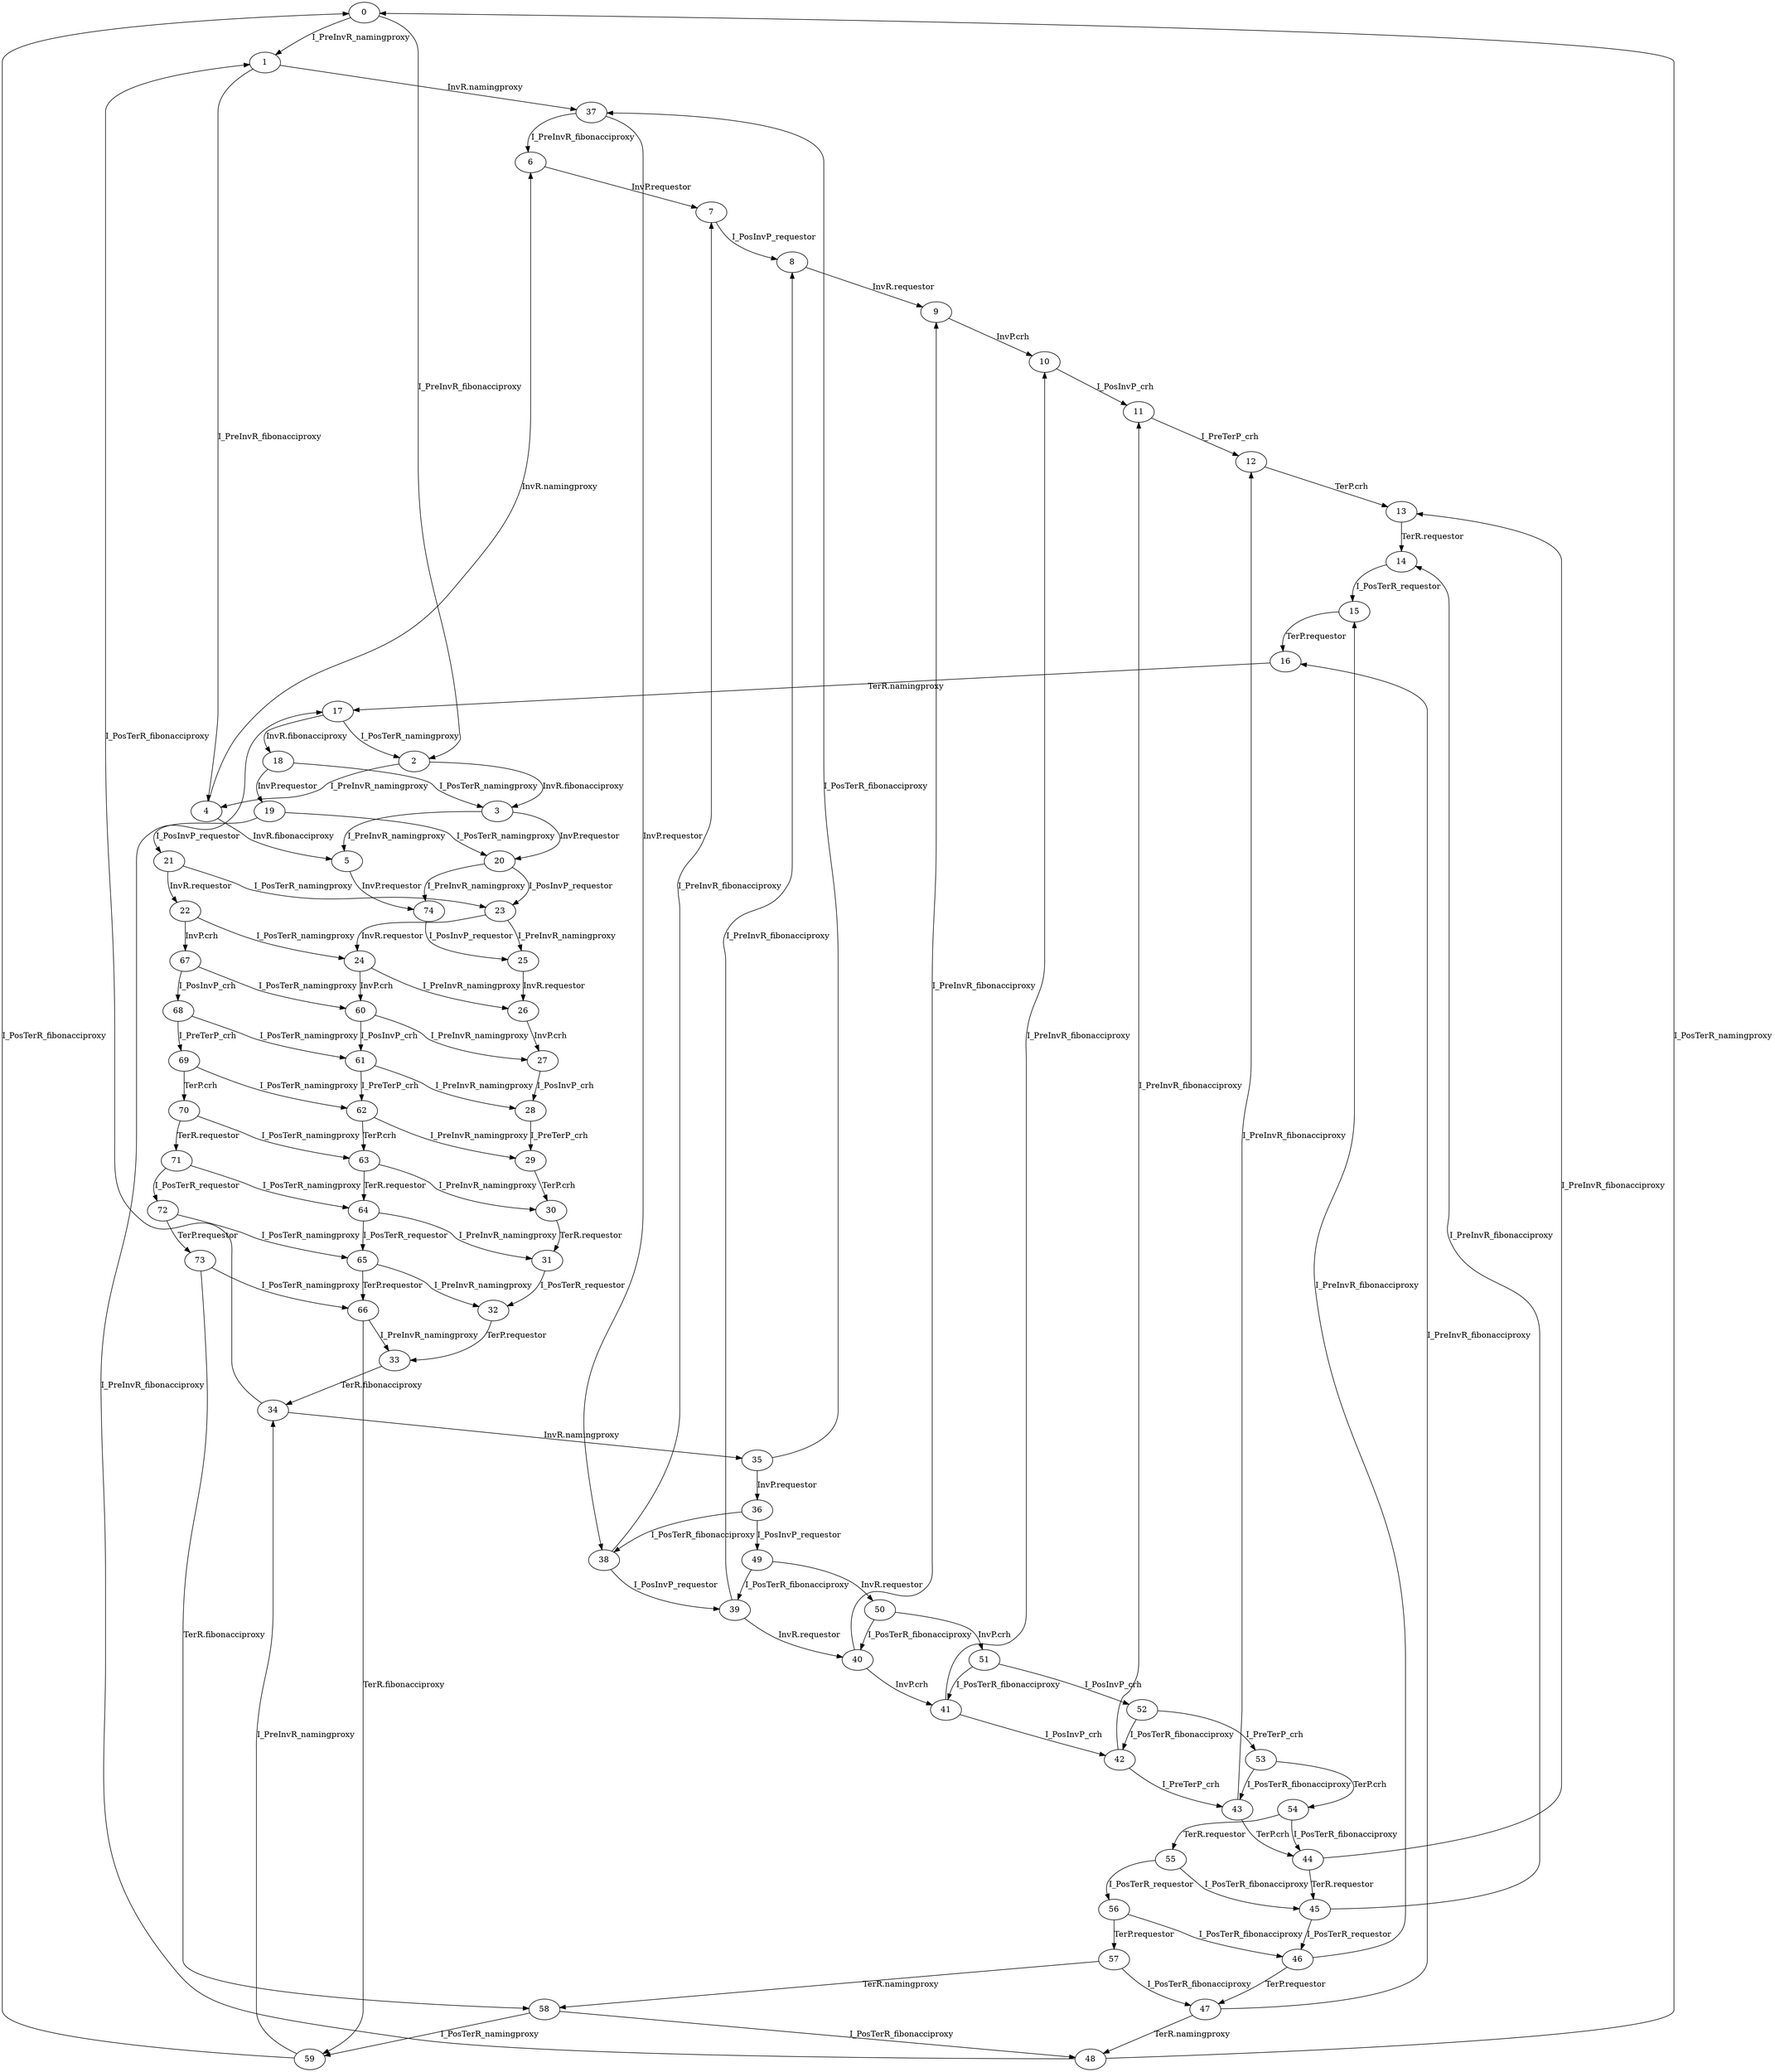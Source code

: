 digraph G {
  0 -> 1 [ label="I_PreInvR_namingproxy" ];
  0 -> 2 [ label="I_PreInvR_fibonacciproxy" ];
  1 -> 37 [ label="InvR.namingproxy" ];
  1 -> 4 [ label="I_PreInvR_fibonacciproxy" ];
  2 -> 3 [ label="InvR.fibonacciproxy" ];
  2 -> 4 [ label="I_PreInvR_namingproxy" ];
  3 -> 20 [ label="InvP.requestor" ];
  3 -> 5 [ label="I_PreInvR_namingproxy" ];
  4 -> 5 [ label="InvR.fibonacciproxy" ];
  4 -> 6 [ label="InvR.namingproxy" ];
  5 -> 74 [ label="InvP.requestor" ];
  6 -> 7 [ label="InvP.requestor" ];
  7 -> 8 [ label="I_PosInvP_requestor" ];
  8 -> 9 [ label="InvR.requestor" ];
  9 -> 10 [ label="InvP.crh" ];
  10 -> 11 [ label="I_PosInvP_crh" ];
  11 -> 12 [ label="I_PreTerP_crh" ];
  12 -> 13 [ label="TerP.crh" ];
  13 -> 14 [ label="TerR.requestor" ];
  14 -> 15 [ label="I_PosTerR_requestor" ];
  15 -> 16 [ label="TerP.requestor" ];
  16 -> 17 [ label="TerR.namingproxy" ];
  17 -> 18 [ label="InvR.fibonacciproxy" ];
  17 -> 2 [ label="I_PosTerR_namingproxy" ];
  18 -> 19 [ label="InvP.requestor" ];
  18 -> 3 [ label="I_PosTerR_namingproxy" ];
  19 -> 20 [ label="I_PosTerR_namingproxy" ];
  19 -> 21 [ label="I_PosInvP_requestor" ];
  20 -> 74 [ label="I_PreInvR_namingproxy" ];
  20 -> 23 [ label="I_PosInvP_requestor" ];
  21 -> 22 [ label="InvR.requestor" ];
  21 -> 23 [ label="I_PosTerR_namingproxy" ];
  22 -> 67 [ label="InvP.crh" ];
  22 -> 24 [ label="I_PosTerR_namingproxy" ];
  23 -> 24 [ label="InvR.requestor" ];
  23 -> 25 [ label="I_PreInvR_namingproxy" ];
  24 -> 60 [ label="InvP.crh" ];
  24 -> 26 [ label="I_PreInvR_namingproxy" ];
  25 -> 26 [ label="InvR.requestor" ];
  26 -> 27 [ label="InvP.crh" ];
  27 -> 28 [ label="I_PosInvP_crh" ];
  28 -> 29 [ label="I_PreTerP_crh" ];
  29 -> 30 [ label="TerP.crh" ];
  30 -> 31 [ label="TerR.requestor" ];
  31 -> 32 [ label="I_PosTerR_requestor" ];
  32 -> 33 [ label="TerP.requestor" ];
  33 -> 34 [ label="TerR.fibonacciproxy" ];
  34 -> 35 [ label="InvR.namingproxy" ];
  34 -> 1 [ label="I_PosTerR_fibonacciproxy" ];
  35 -> 36 [ label="InvP.requestor" ];
  35 -> 37 [ label="I_PosTerR_fibonacciproxy" ];
  36 -> 38 [ label="I_PosTerR_fibonacciproxy" ];
  36 -> 49 [ label="I_PosInvP_requestor" ];
  37 -> 38 [ label="InvP.requestor" ];
  37 -> 6 [ label="I_PreInvR_fibonacciproxy" ];
  38 -> 7 [ label="I_PreInvR_fibonacciproxy" ];
  38 -> 39 [ label="I_PosInvP_requestor" ];
  39 -> 40 [ label="InvR.requestor" ];
  39 -> 8 [ label="I_PreInvR_fibonacciproxy" ];
  40 -> 41 [ label="InvP.crh" ];
  40 -> 9 [ label="I_PreInvR_fibonacciproxy" ];
  41 -> 42 [ label="I_PosInvP_crh" ];
  41 -> 10 [ label="I_PreInvR_fibonacciproxy" ];
  42 -> 43 [ label="I_PreTerP_crh" ];
  42 -> 11 [ label="I_PreInvR_fibonacciproxy" ];
  43 -> 44 [ label="TerP.crh" ];
  43 -> 12 [ label="I_PreInvR_fibonacciproxy" ];
  44 -> 45 [ label="TerR.requestor" ];
  44 -> 13 [ label="I_PreInvR_fibonacciproxy" ];
  45 -> 14 [ label="I_PreInvR_fibonacciproxy" ];
  45 -> 46 [ label="I_PosTerR_requestor" ];
  46 -> 47 [ label="TerP.requestor" ];
  46 -> 15 [ label="I_PreInvR_fibonacciproxy" ];
  47 -> 48 [ label="TerR.namingproxy" ];
  47 -> 16 [ label="I_PreInvR_fibonacciproxy" ];
  48 -> 0 [ label="I_PosTerR_namingproxy" ];
  48 -> 17 [ label="I_PreInvR_fibonacciproxy" ];
  49 -> 50 [ label="InvR.requestor" ];
  49 -> 39 [ label="I_PosTerR_fibonacciproxy" ];
  50 -> 51 [ label="InvP.crh" ];
  50 -> 40 [ label="I_PosTerR_fibonacciproxy" ];
  51 -> 52 [ label="I_PosInvP_crh" ];
  51 -> 41 [ label="I_PosTerR_fibonacciproxy" ];
  52 -> 53 [ label="I_PreTerP_crh" ];
  52 -> 42 [ label="I_PosTerR_fibonacciproxy" ];
  53 -> 54 [ label="TerP.crh" ];
  53 -> 43 [ label="I_PosTerR_fibonacciproxy" ];
  54 -> 55 [ label="TerR.requestor" ];
  54 -> 44 [ label="I_PosTerR_fibonacciproxy" ];
  55 -> 45 [ label="I_PosTerR_fibonacciproxy" ];
  55 -> 56 [ label="I_PosTerR_requestor" ];
  56 -> 57 [ label="TerP.requestor" ];
  56 -> 46 [ label="I_PosTerR_fibonacciproxy" ];
  57 -> 58 [ label="TerR.namingproxy" ];
  57 -> 47 [ label="I_PosTerR_fibonacciproxy" ];
  58 -> 59 [ label="I_PosTerR_namingproxy" ];
  58 -> 48 [ label="I_PosTerR_fibonacciproxy" ];
  59 -> 34 [ label="I_PreInvR_namingproxy" ];
  59 -> 0 [ label="I_PosTerR_fibonacciproxy" ];
  60 -> 61 [ label="I_PosInvP_crh" ];
  60 -> 27 [ label="I_PreInvR_namingproxy" ];
  61 -> 62 [ label="I_PreTerP_crh" ];
  61 -> 28 [ label="I_PreInvR_namingproxy" ];
  62 -> 63 [ label="TerP.crh" ];
  62 -> 29 [ label="I_PreInvR_namingproxy" ];
  63 -> 64 [ label="TerR.requestor" ];
  63 -> 30 [ label="I_PreInvR_namingproxy" ];
  64 -> 31 [ label="I_PreInvR_namingproxy" ];
  64 -> 65 [ label="I_PosTerR_requestor" ];
  65 -> 66 [ label="TerP.requestor" ];
  65 -> 32 [ label="I_PreInvR_namingproxy" ];
  66 -> 59 [ label="TerR.fibonacciproxy" ];
  66 -> 33 [ label="I_PreInvR_namingproxy" ];
  67 -> 68 [ label="I_PosInvP_crh" ];
  67 -> 60 [ label="I_PosTerR_namingproxy" ];
  68 -> 69 [ label="I_PreTerP_crh" ];
  68 -> 61 [ label="I_PosTerR_namingproxy" ];
  69 -> 70 [ label="TerP.crh" ];
  69 -> 62 [ label="I_PosTerR_namingproxy" ];
  70 -> 71 [ label="TerR.requestor" ];
  70 -> 63 [ label="I_PosTerR_namingproxy" ];
  71 -> 64 [ label="I_PosTerR_namingproxy" ];
  71 -> 72 [ label="I_PosTerR_requestor" ];
  72 -> 73 [ label="TerP.requestor" ];
  72 -> 65 [ label="I_PosTerR_namingproxy" ];
  73 -> 58 [ label="TerR.fibonacciproxy" ];
  73 -> 66 [ label="I_PosTerR_namingproxy" ];
  74 -> 25 [ label="I_PosInvP_requestor" ];
}
